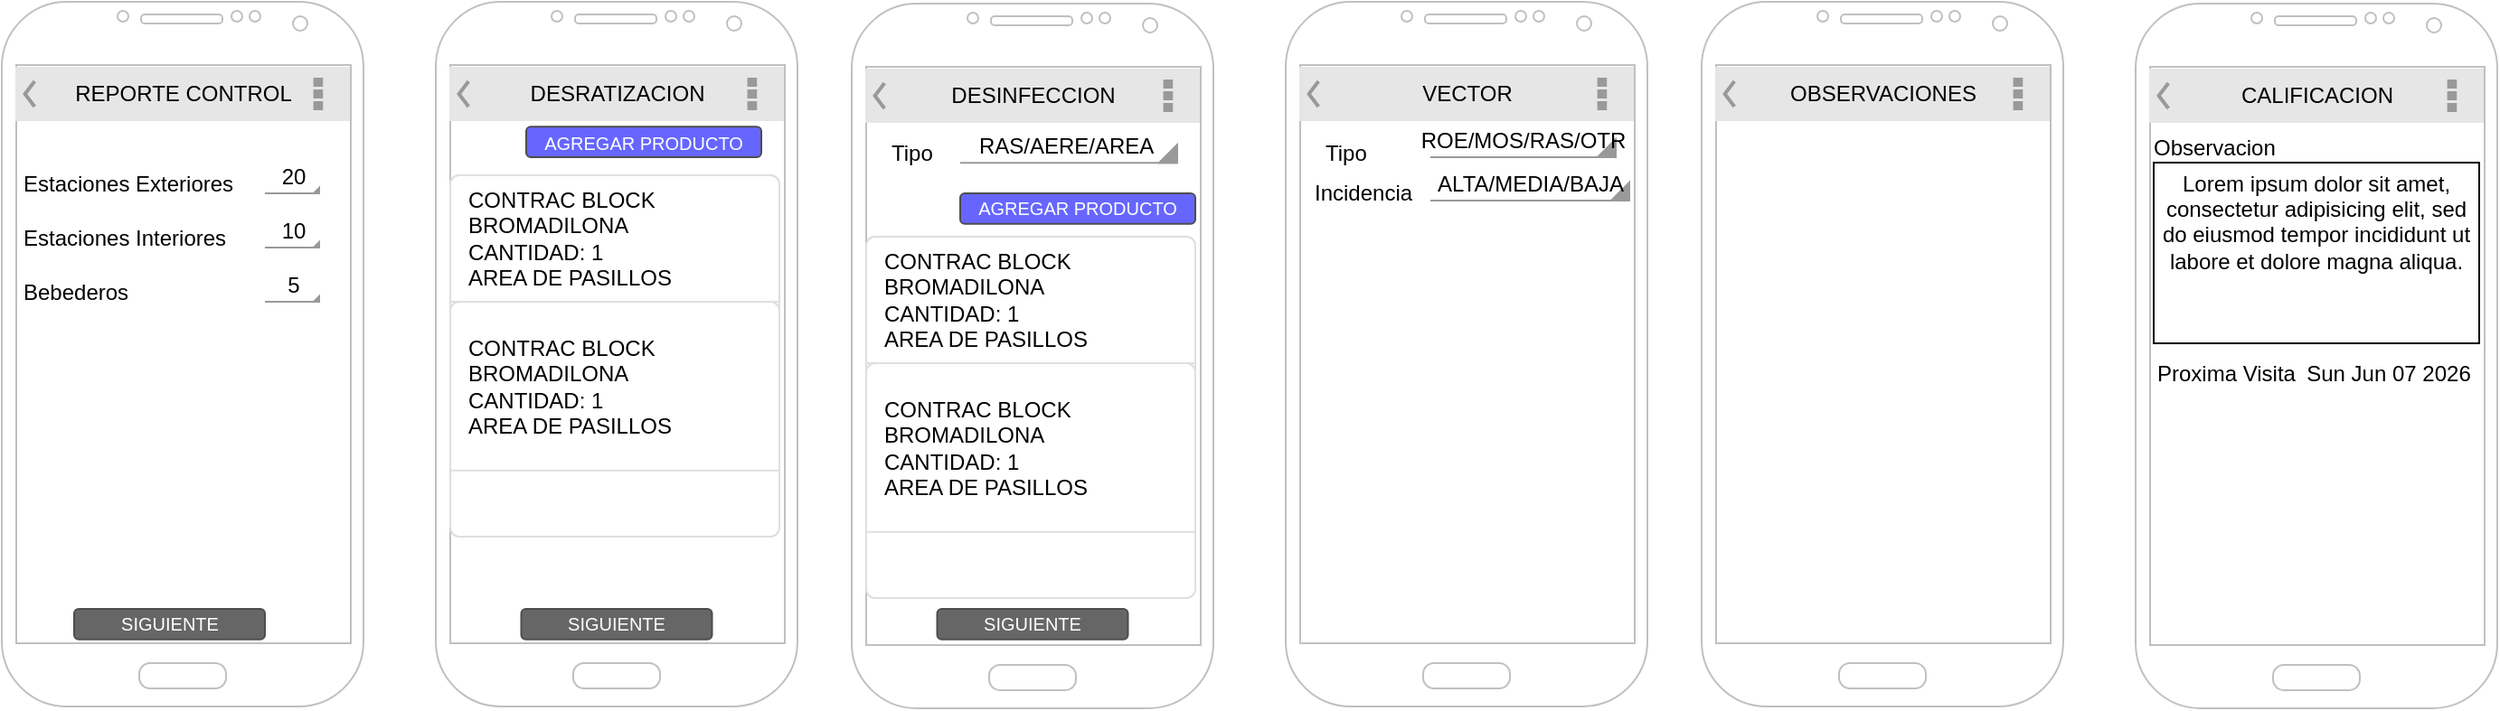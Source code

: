 <mxfile version="17.5.0" type="github">
  <diagram id="B1rS9bqpKSy4gRJ6OLqf" name="Page-1">
    <mxGraphModel dx="868" dy="492" grid="1" gridSize="10" guides="1" tooltips="1" connect="1" arrows="1" fold="1" page="1" pageScale="1" pageWidth="827" pageHeight="1169" math="0" shadow="0">
      <root>
        <mxCell id="0" />
        <mxCell id="1" parent="0" />
        <mxCell id="E0qXdNN0w-Io1s_kiMO5-1" value="" style="verticalLabelPosition=bottom;verticalAlign=top;html=1;shadow=0;dashed=0;strokeWidth=1;shape=mxgraph.android.phone2;strokeColor=#c0c0c0;" vertex="1" parent="1">
          <mxGeometry x="40" y="34" width="200" height="390" as="geometry" />
        </mxCell>
        <mxCell id="E0qXdNN0w-Io1s_kiMO5-2" value="" style="verticalLabelPosition=bottom;verticalAlign=top;html=1;shadow=0;dashed=0;strokeWidth=1;shape=mxgraph.android.phone2;strokeColor=#c0c0c0;" vertex="1" parent="1">
          <mxGeometry x="280" y="34" width="200" height="390" as="geometry" />
        </mxCell>
        <mxCell id="E0qXdNN0w-Io1s_kiMO5-3" value="SIGUIENTE" style="rounded=1;html=1;shadow=0;dashed=0;whiteSpace=wrap;fontSize=10;fillColor=#666666;align=center;strokeColor=#4D4D4D;fontColor=#ffffff;" vertex="1" parent="1">
          <mxGeometry x="80" y="370" width="105.5" height="16.88" as="geometry" />
        </mxCell>
        <mxCell id="E0qXdNN0w-Io1s_kiMO5-4" value="Estaciones Exteriores" style="text;html=1;strokeColor=none;fillColor=none;align=left;verticalAlign=middle;whiteSpace=wrap;rounded=0;" vertex="1" parent="1">
          <mxGeometry x="50" y="120" width="120" height="30" as="geometry" />
        </mxCell>
        <mxCell id="E0qXdNN0w-Io1s_kiMO5-5" value="Estaciones Interiores" style="text;html=1;strokeColor=none;fillColor=none;align=left;verticalAlign=middle;whiteSpace=wrap;rounded=0;" vertex="1" parent="1">
          <mxGeometry x="50" y="150" width="120" height="30" as="geometry" />
        </mxCell>
        <mxCell id="E0qXdNN0w-Io1s_kiMO5-6" value="Bebederos" style="text;html=1;strokeColor=none;fillColor=none;align=left;verticalAlign=middle;whiteSpace=wrap;rounded=0;" vertex="1" parent="1">
          <mxGeometry x="50" y="180" width="120" height="30" as="geometry" />
        </mxCell>
        <mxCell id="E0qXdNN0w-Io1s_kiMO5-7" value="20" style="strokeWidth=1;html=1;shadow=0;dashed=0;shape=mxgraph.android.spinner2;align=center;fillColor=#999999;strokeColor=#999999;verticalAlign=bottom" vertex="1" parent="1">
          <mxGeometry x="185.5" y="130" width="30" height="10" as="geometry" />
        </mxCell>
        <mxCell id="E0qXdNN0w-Io1s_kiMO5-8" value="10" style="strokeWidth=1;html=1;shadow=0;dashed=0;shape=mxgraph.android.spinner2;align=center;fillColor=#999999;strokeColor=#999999;verticalAlign=bottom" vertex="1" parent="1">
          <mxGeometry x="185.5" y="160" width="30" height="10" as="geometry" />
        </mxCell>
        <mxCell id="E0qXdNN0w-Io1s_kiMO5-9" value="5" style="strokeWidth=1;html=1;shadow=0;dashed=0;shape=mxgraph.android.spinner2;align=center;fillColor=#999999;strokeColor=#999999;verticalAlign=bottom" vertex="1" parent="1">
          <mxGeometry x="185.5" y="190" width="30" height="10" as="geometry" />
        </mxCell>
        <mxCell id="E0qXdNN0w-Io1s_kiMO5-10" value="REPORTE CONTROL" style="strokeWidth=1;html=1;shadow=0;dashed=0;shape=mxgraph.android.action_bar;fillColor=#E6E6E6;strokeColor=#c0c0c0;strokeWidth=2;" vertex="1" parent="1">
          <mxGeometry x="47.5" y="70" width="185" height="30" as="geometry" />
        </mxCell>
        <mxCell id="E0qXdNN0w-Io1s_kiMO5-11" value="DESRATIZACION" style="strokeWidth=1;html=1;shadow=0;dashed=0;shape=mxgraph.android.action_bar;fillColor=#E6E6E6;strokeColor=#c0c0c0;strokeWidth=2;" vertex="1" parent="1">
          <mxGeometry x="287.5" y="70" width="185" height="30" as="geometry" />
        </mxCell>
        <mxCell id="E0qXdNN0w-Io1s_kiMO5-12" value="SIGUIENTE" style="rounded=1;html=1;shadow=0;dashed=0;whiteSpace=wrap;fontSize=10;fillColor=#666666;align=center;strokeColor=#4D4D4D;fontColor=#ffffff;" vertex="1" parent="1">
          <mxGeometry x="327.25" y="370" width="105.5" height="16.88" as="geometry" />
        </mxCell>
        <mxCell id="E0qXdNN0w-Io1s_kiMO5-13" value="AGREGAR PRODUCTO" style="rounded=1;html=1;shadow=0;dashed=0;whiteSpace=wrap;fontSize=10;fillColor=#6666FF;align=center;strokeColor=#4D4D4D;fontColor=#ffffff;" vertex="1" parent="1">
          <mxGeometry x="330" y="103.12" width="130" height="16.88" as="geometry" />
        </mxCell>
        <mxCell id="E0qXdNN0w-Io1s_kiMO5-14" value="" style="html=1;shadow=0;dashed=0;shape=mxgraph.bootstrap.rrect;rSize=5;strokeColor=#DFDFDF;html=1;whiteSpace=wrap;fillColor=#FFFFFF;fontColor=#000000;" vertex="1" parent="1">
          <mxGeometry x="288" y="130" width="182" height="200" as="geometry" />
        </mxCell>
        <mxCell id="E0qXdNN0w-Io1s_kiMO5-15" value="CONTRAC BLOCK&lt;br&gt;BROMADILONA&lt;br&gt;CANTIDAD: 1&lt;br&gt;AREA DE PASILLOS" style="strokeColor=inherit;fillColor=inherit;gradientColor=inherit;fontColor=inherit;html=1;shadow=0;dashed=0;shape=mxgraph.bootstrap.topButton;rSize=5;perimeter=none;whiteSpace=wrap;resizeWidth=1;align=left;spacing=10;" vertex="1" parent="E0qXdNN0w-Io1s_kiMO5-14">
          <mxGeometry width="182" height="70" relative="1" as="geometry" />
        </mxCell>
        <mxCell id="E0qXdNN0w-Io1s_kiMO5-22" value="CONTRAC BLOCK&lt;br&gt;BROMADILONA&lt;br&gt;CANTIDAD: 1&lt;br&gt;AREA DE PASILLOS" style="strokeColor=inherit;fillColor=inherit;gradientColor=inherit;fontColor=inherit;html=1;shadow=0;dashed=0;shape=mxgraph.bootstrap.topButton;rSize=5;perimeter=none;whiteSpace=wrap;resizeWidth=1;align=left;spacing=10;" vertex="1" parent="E0qXdNN0w-Io1s_kiMO5-14">
          <mxGeometry y="70.003" width="182" height="93.333" as="geometry" />
        </mxCell>
        <mxCell id="E0qXdNN0w-Io1s_kiMO5-23" value="" style="verticalLabelPosition=bottom;verticalAlign=top;html=1;shadow=0;dashed=0;strokeWidth=1;shape=mxgraph.android.phone2;strokeColor=#c0c0c0;" vertex="1" parent="1">
          <mxGeometry x="510" y="35" width="200" height="390" as="geometry" />
        </mxCell>
        <mxCell id="E0qXdNN0w-Io1s_kiMO5-24" value="DESINFECCION" style="strokeWidth=1;html=1;shadow=0;dashed=0;shape=mxgraph.android.action_bar;fillColor=#E6E6E6;strokeColor=#c0c0c0;strokeWidth=2;" vertex="1" parent="1">
          <mxGeometry x="517.5" y="71" width="185" height="30" as="geometry" />
        </mxCell>
        <mxCell id="E0qXdNN0w-Io1s_kiMO5-25" value="AGREGAR PRODUCTO" style="rounded=1;html=1;shadow=0;dashed=0;whiteSpace=wrap;fontSize=10;fillColor=#6666FF;align=center;strokeColor=#4D4D4D;fontColor=#ffffff;" vertex="1" parent="1">
          <mxGeometry x="570" y="140" width="130" height="16.88" as="geometry" />
        </mxCell>
        <mxCell id="E0qXdNN0w-Io1s_kiMO5-26" value="" style="html=1;shadow=0;dashed=0;shape=mxgraph.bootstrap.rrect;rSize=5;strokeColor=#DFDFDF;html=1;whiteSpace=wrap;fillColor=#FFFFFF;fontColor=#000000;" vertex="1" parent="1">
          <mxGeometry x="518" y="164" width="182" height="200" as="geometry" />
        </mxCell>
        <mxCell id="E0qXdNN0w-Io1s_kiMO5-27" value="CONTRAC BLOCK&lt;br&gt;BROMADILONA&lt;br&gt;CANTIDAD: 1&lt;br&gt;AREA DE PASILLOS" style="strokeColor=inherit;fillColor=inherit;gradientColor=inherit;fontColor=inherit;html=1;shadow=0;dashed=0;shape=mxgraph.bootstrap.topButton;rSize=5;perimeter=none;whiteSpace=wrap;resizeWidth=1;align=left;spacing=10;" vertex="1" parent="E0qXdNN0w-Io1s_kiMO5-26">
          <mxGeometry width="182" height="70" relative="1" as="geometry" />
        </mxCell>
        <mxCell id="E0qXdNN0w-Io1s_kiMO5-28" value="CONTRAC BLOCK&lt;br&gt;BROMADILONA&lt;br&gt;CANTIDAD: 1&lt;br&gt;AREA DE PASILLOS" style="strokeColor=inherit;fillColor=inherit;gradientColor=inherit;fontColor=inherit;html=1;shadow=0;dashed=0;shape=mxgraph.bootstrap.topButton;rSize=5;perimeter=none;whiteSpace=wrap;resizeWidth=1;align=left;spacing=10;" vertex="1" parent="E0qXdNN0w-Io1s_kiMO5-26">
          <mxGeometry y="70.003" width="182" height="93.333" as="geometry" />
        </mxCell>
        <mxCell id="E0qXdNN0w-Io1s_kiMO5-29" value="SIGUIENTE" style="rounded=1;html=1;shadow=0;dashed=0;whiteSpace=wrap;fontSize=10;fillColor=#666666;align=center;strokeColor=#4D4D4D;fontColor=#ffffff;" vertex="1" parent="1">
          <mxGeometry x="557.25" y="370" width="105.5" height="16.88" as="geometry" />
        </mxCell>
        <mxCell id="E0qXdNN0w-Io1s_kiMO5-32" value="Tipo" style="text;html=1;strokeColor=none;fillColor=none;align=left;verticalAlign=middle;whiteSpace=wrap;rounded=0;" vertex="1" parent="1">
          <mxGeometry x="530" y="103.12" width="30" height="30" as="geometry" />
        </mxCell>
        <mxCell id="E0qXdNN0w-Io1s_kiMO5-33" value="RAS/AERE/AREA&amp;nbsp;" style="strokeWidth=1;html=1;shadow=0;dashed=0;shape=mxgraph.android.spinner2;align=center;fillColor=#999999;strokeColor=#999999;verticalAlign=bottom" vertex="1" parent="1">
          <mxGeometry x="570" y="113.12" width="120" height="10" as="geometry" />
        </mxCell>
        <mxCell id="E0qXdNN0w-Io1s_kiMO5-34" value="" style="verticalLabelPosition=bottom;verticalAlign=top;html=1;shadow=0;dashed=0;strokeWidth=1;shape=mxgraph.android.phone2;strokeColor=#c0c0c0;" vertex="1" parent="1">
          <mxGeometry x="750" y="34" width="200" height="390" as="geometry" />
        </mxCell>
        <mxCell id="E0qXdNN0w-Io1s_kiMO5-35" value="VECTOR" style="strokeWidth=1;html=1;shadow=0;dashed=0;shape=mxgraph.android.action_bar;fillColor=#E6E6E6;strokeColor=#c0c0c0;strokeWidth=2;" vertex="1" parent="1">
          <mxGeometry x="757.5" y="70" width="185" height="30" as="geometry" />
        </mxCell>
        <mxCell id="E0qXdNN0w-Io1s_kiMO5-36" value="Tipo" style="text;html=1;strokeColor=none;fillColor=none;align=left;verticalAlign=middle;whiteSpace=wrap;rounded=0;" vertex="1" parent="1">
          <mxGeometry x="770" y="103.12" width="34" height="30" as="geometry" />
        </mxCell>
        <mxCell id="E0qXdNN0w-Io1s_kiMO5-37" value="ROE/MOS/RAS/OTR" style="strokeWidth=1;html=1;shadow=0;dashed=0;shape=mxgraph.android.spinner2;align=center;fillColor=#999999;strokeColor=#999999;verticalAlign=bottom" vertex="1" parent="1">
          <mxGeometry x="830" y="110" width="102.5" height="10" as="geometry" />
        </mxCell>
        <mxCell id="E0qXdNN0w-Io1s_kiMO5-38" value="Incidencia" style="text;html=1;strokeColor=none;fillColor=none;align=left;verticalAlign=middle;whiteSpace=wrap;rounded=0;" vertex="1" parent="1">
          <mxGeometry x="764" y="125.12" width="34" height="30" as="geometry" />
        </mxCell>
        <mxCell id="E0qXdNN0w-Io1s_kiMO5-39" value="ALTA/MEDIA/BAJA" style="strokeWidth=1;html=1;shadow=0;dashed=0;shape=mxgraph.android.spinner2;align=center;fillColor=#999999;strokeColor=#999999;verticalAlign=bottom" vertex="1" parent="1">
          <mxGeometry x="830" y="134" width="110" height="10" as="geometry" />
        </mxCell>
        <mxCell id="E0qXdNN0w-Io1s_kiMO5-42" value="" style="verticalLabelPosition=bottom;verticalAlign=top;html=1;shadow=0;dashed=0;strokeWidth=1;shape=mxgraph.android.phone2;strokeColor=#c0c0c0;" vertex="1" parent="1">
          <mxGeometry x="980" y="34" width="200" height="390" as="geometry" />
        </mxCell>
        <mxCell id="E0qXdNN0w-Io1s_kiMO5-43" value="OBSERVACIONES" style="strokeWidth=1;html=1;shadow=0;dashed=0;shape=mxgraph.android.action_bar;fillColor=#E6E6E6;strokeColor=#c0c0c0;strokeWidth=2;" vertex="1" parent="1">
          <mxGeometry x="987.5" y="70" width="185" height="30" as="geometry" />
        </mxCell>
        <mxCell id="E0qXdNN0w-Io1s_kiMO5-44" value="Lorem ipsum dolor sit amet, consectetur adipisicing elit, sed do eiusmod tempor incididunt ut labore et dolore magna aliqua.&#xa;" style="text;spacing=5;spacingTop=-20;whiteSpace=wrap;overflow=hidden;rounded=0;verticalAlign=middle;horizontal=1;labelPosition=center;verticalLabelPosition=middle;align=center;labelBackgroundColor=none;strokeColor=default;" vertex="1" parent="1">
          <mxGeometry x="1230" y="123" width="180" height="100" as="geometry" />
        </mxCell>
        <mxCell id="E0qXdNN0w-Io1s_kiMO5-45" value="Proxima Visita" style="text;html=1;strokeColor=none;fillColor=none;align=left;verticalAlign=middle;whiteSpace=wrap;rounded=0;" vertex="1" parent="1">
          <mxGeometry x="1230" y="225" width="97.5" height="30" as="geometry" />
        </mxCell>
        <UserObject label="%date{ddd mmm dd yyyy HH:MM:ss}%" placeholders="1" id="E0qXdNN0w-Io1s_kiMO5-46">
          <mxCell style="text;html=1;strokeColor=none;fillColor=none;align=center;verticalAlign=middle;whiteSpace=wrap;overflow=hidden;labelBackgroundColor=none;" vertex="1" parent="1">
            <mxGeometry x="1310" y="230" width="100" height="20" as="geometry" />
          </mxCell>
        </UserObject>
        <mxCell id="E0qXdNN0w-Io1s_kiMO5-48" value="" style="verticalLabelPosition=bottom;verticalAlign=top;html=1;shadow=0;dashed=0;strokeWidth=1;shape=mxgraph.android.phone2;strokeColor=#c0c0c0;" vertex="1" parent="1">
          <mxGeometry x="1220" y="35" width="200" height="390" as="geometry" />
        </mxCell>
        <mxCell id="E0qXdNN0w-Io1s_kiMO5-49" value="CALIFICACION" style="strokeWidth=1;html=1;shadow=0;dashed=0;shape=mxgraph.android.action_bar;fillColor=#E6E6E6;strokeColor=#c0c0c0;strokeWidth=2;" vertex="1" parent="1">
          <mxGeometry x="1227.5" y="71" width="185" height="30" as="geometry" />
        </mxCell>
        <mxCell id="E0qXdNN0w-Io1s_kiMO5-50" value="Observacion" style="text;html=1;strokeColor=none;fillColor=none;align=left;verticalAlign=middle;whiteSpace=wrap;rounded=0;" vertex="1" parent="1">
          <mxGeometry x="1227.5" y="100" width="110" height="30" as="geometry" />
        </mxCell>
      </root>
    </mxGraphModel>
  </diagram>
</mxfile>
